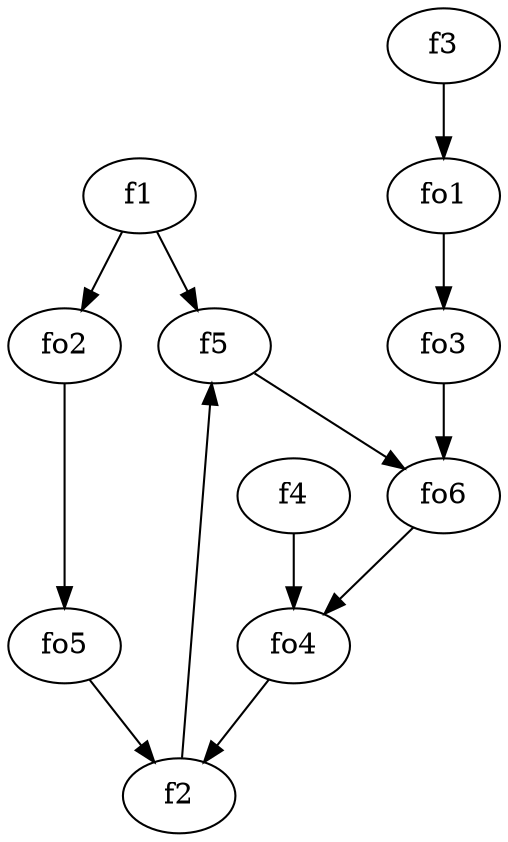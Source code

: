 strict digraph  {
f1;
f2;
f3;
f4;
f5;
fo1;
fo2;
fo3;
fo4;
fo5;
fo6;
f1 -> f5  [weight=2];
f1 -> fo2  [weight=2];
f2 -> f5  [weight=2];
f3 -> fo1  [weight=2];
f4 -> fo4  [weight=2];
f5 -> fo6  [weight=2];
fo1 -> fo3  [weight=2];
fo2 -> fo5  [weight=2];
fo3 -> fo6  [weight=2];
fo4 -> f2  [weight=2];
fo5 -> f2  [weight=2];
fo6 -> fo4  [weight=2];
}
